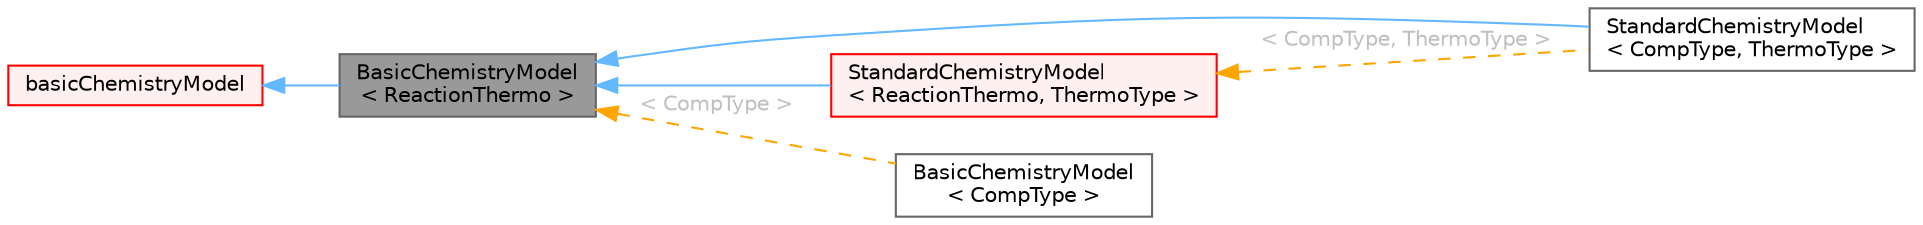 digraph "BasicChemistryModel&lt; ReactionThermo &gt;"
{
 // LATEX_PDF_SIZE
  bgcolor="transparent";
  edge [fontname=Helvetica,fontsize=10,labelfontname=Helvetica,labelfontsize=10];
  node [fontname=Helvetica,fontsize=10,shape=box,height=0.2,width=0.4];
  rankdir="LR";
  Node1 [id="Node000001",label="BasicChemistryModel\l\< ReactionThermo \>",height=0.2,width=0.4,color="gray40", fillcolor="grey60", style="filled", fontcolor="black",tooltip="Basic chemistry model templated on thermodynamics."];
  Node2 -> Node1 [id="edge1_Node000001_Node000002",dir="back",color="steelblue1",style="solid",tooltip=" "];
  Node2 [id="Node000002",label="basicChemistryModel",height=0.2,width=0.4,color="red", fillcolor="#FFF0F0", style="filled",URL="$classFoam_1_1basicChemistryModel.html",tooltip="Base class for chemistry models."];
  Node1 -> Node12 [id="edge2_Node000001_Node000012",dir="back",color="steelblue1",style="solid",tooltip=" "];
  Node12 [id="Node000012",label="StandardChemistryModel\l\< CompType, ThermoType \>",height=0.2,width=0.4,color="gray40", fillcolor="white", style="filled",URL="$classFoam_1_1StandardChemistryModel.html",tooltip=" "];
  Node1 -> Node13 [id="edge3_Node000001_Node000013",dir="back",color="steelblue1",style="solid",tooltip=" "];
  Node13 [id="Node000013",label="StandardChemistryModel\l\< ReactionThermo, ThermoType \>",height=0.2,width=0.4,color="red", fillcolor="#FFF0F0", style="filled",URL="$classFoam_1_1StandardChemistryModel.html",tooltip="Extends base chemistry model by adding a thermo package, and ODE functions. Introduces chemistry equa..."];
  Node13 -> Node12 [id="edge4_Node000013_Node000012",dir="back",color="orange",style="dashed",tooltip=" ",label=" \< CompType, ThermoType \>",fontcolor="grey" ];
  Node1 -> Node16 [id="edge5_Node000001_Node000016",dir="back",color="orange",style="dashed",tooltip=" ",label=" \< CompType \>",fontcolor="grey" ];
  Node16 [id="Node000016",label="BasicChemistryModel\l\< CompType \>",height=0.2,width=0.4,color="gray40", fillcolor="white", style="filled",URL="$classFoam_1_1BasicChemistryModel.html",tooltip=" "];
}
